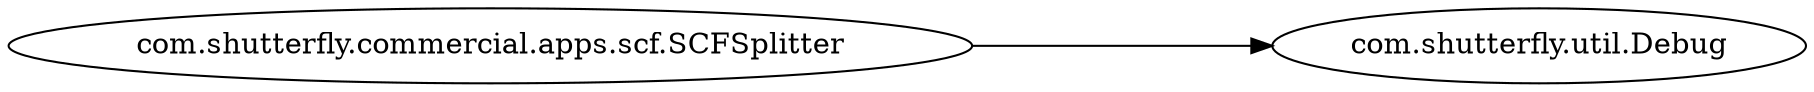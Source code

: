 digraph dependencyGraph {
 concentrate=true;
 rankdir="LR"; 
ranksep="2.0";
"com.shutterfly.commercial.apps.scf.SCFSplitter"; 
"com.shutterfly.commercial.apps.scf.SCFSplitter"->"com.shutterfly.util.Debug";
splines="ortho";
}